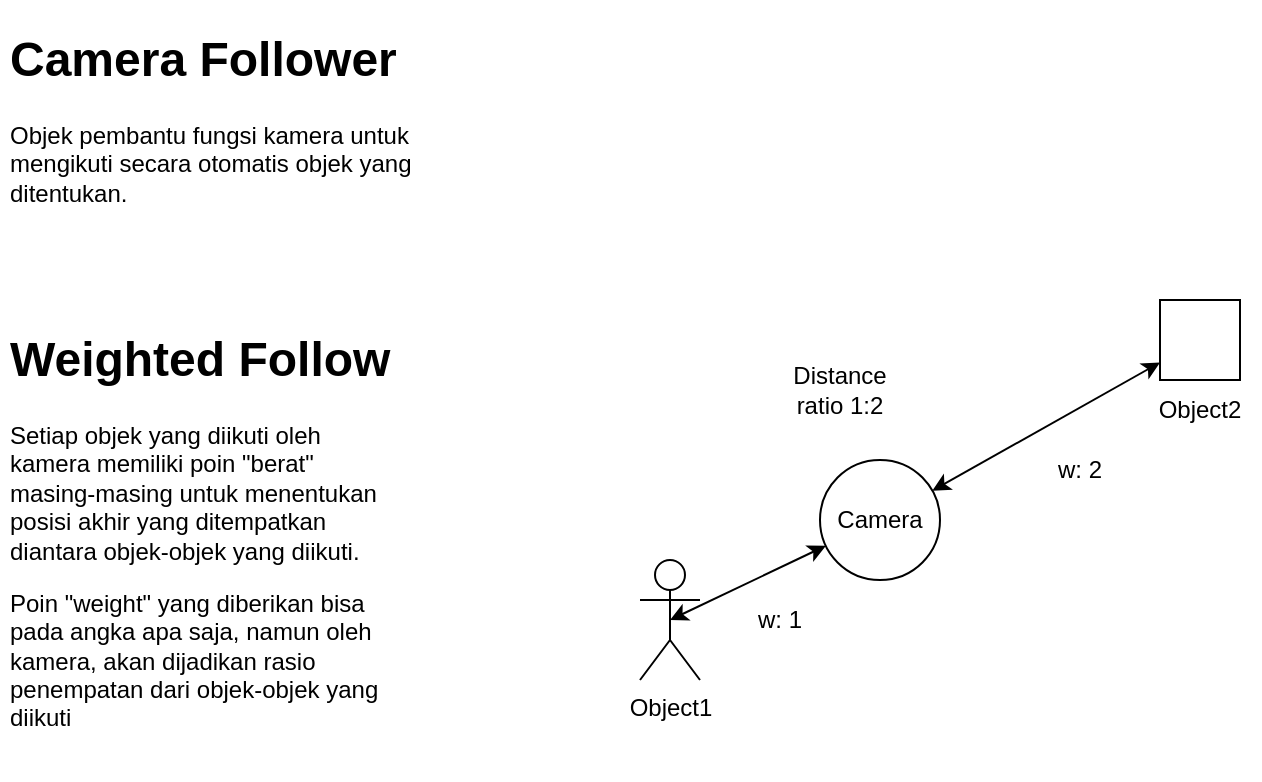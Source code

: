 <mxfile>
    <diagram id="p13XlmOMJs0bmgfRKd9V" name="Page-1">
        <mxGraphModel dx="584" dy="383" grid="1" gridSize="10" guides="1" tooltips="1" connect="1" arrows="1" fold="1" page="1" pageScale="1" pageWidth="850" pageHeight="1100" math="0" shadow="0">
            <root>
                <mxCell id="0"/>
                <mxCell id="1" parent="0"/>
                <mxCell id="2" value="&lt;h1&gt;Camera Follower&lt;/h1&gt;&lt;p&gt;Objek pembantu fungsi kamera untuk mengikuti secara otomatis objek yang ditentukan.&lt;/p&gt;" style="text;html=1;strokeColor=none;fillColor=none;spacing=5;spacingTop=-20;whiteSpace=wrap;overflow=hidden;rounded=0;" vertex="1" parent="1">
                    <mxGeometry x="90" y="80" width="210" height="120" as="geometry"/>
                </mxCell>
                <mxCell id="5" value="&lt;h1&gt;Weighted Follow&lt;/h1&gt;&lt;p&gt;Setiap objek yang diikuti oleh kamera memiliki poin &quot;berat&quot; masing-masing untuk menentukan posisi akhir yang ditempatkan diantara objek-objek yang diikuti.&lt;/p&gt;&lt;p&gt;Poin &quot;weight&quot; yang diberikan bisa pada angka apa saja, namun oleh kamera, akan dijadikan rasio penempatan dari objek-objek yang diikuti&lt;/p&gt;" style="text;html=1;strokeColor=none;fillColor=none;spacing=5;spacingTop=-20;whiteSpace=wrap;overflow=hidden;rounded=0;" vertex="1" parent="1">
                    <mxGeometry x="90" y="230" width="200" height="230" as="geometry"/>
                </mxCell>
                <mxCell id="7" value="Camera" style="ellipse;whiteSpace=wrap;html=1;aspect=fixed;" vertex="1" parent="1">
                    <mxGeometry x="500" y="300" width="60" height="60" as="geometry"/>
                </mxCell>
                <mxCell id="8" value="Object1" style="shape=umlActor;verticalLabelPosition=bottom;verticalAlign=top;html=1;outlineConnect=0;" vertex="1" parent="1">
                    <mxGeometry x="410" y="350" width="30" height="60" as="geometry"/>
                </mxCell>
                <mxCell id="9" value="" style="rounded=0;whiteSpace=wrap;html=1;" vertex="1" parent="1">
                    <mxGeometry x="670" y="220" width="40" height="40" as="geometry"/>
                </mxCell>
                <mxCell id="10" value="Object2" style="text;html=1;strokeColor=none;fillColor=none;align=center;verticalAlign=middle;whiteSpace=wrap;rounded=0;" vertex="1" parent="1">
                    <mxGeometry x="660" y="260" width="60" height="30" as="geometry"/>
                </mxCell>
                <mxCell id="12" value="" style="endArrow=classic;startArrow=classic;html=1;exitX=0.5;exitY=0.5;exitDx=0;exitDy=0;exitPerimeter=0;" edge="1" parent="1" source="8" target="7">
                    <mxGeometry width="50" height="50" relative="1" as="geometry">
                        <mxPoint x="540" y="420" as="sourcePoint"/>
                        <mxPoint x="590" y="370" as="targetPoint"/>
                    </mxGeometry>
                </mxCell>
                <mxCell id="13" value="" style="endArrow=classic;startArrow=classic;html=1;" edge="1" parent="1" source="7" target="9">
                    <mxGeometry width="50" height="50" relative="1" as="geometry">
                        <mxPoint x="540" y="420" as="sourcePoint"/>
                        <mxPoint x="590" y="370" as="targetPoint"/>
                    </mxGeometry>
                </mxCell>
                <mxCell id="14" value="w: 1" style="text;html=1;strokeColor=none;fillColor=none;align=center;verticalAlign=middle;whiteSpace=wrap;rounded=0;" vertex="1" parent="1">
                    <mxGeometry x="450" y="365" width="60" height="30" as="geometry"/>
                </mxCell>
                <mxCell id="15" value="w: 2" style="text;html=1;strokeColor=none;fillColor=none;align=center;verticalAlign=middle;whiteSpace=wrap;rounded=0;" vertex="1" parent="1">
                    <mxGeometry x="600" y="290" width="60" height="30" as="geometry"/>
                </mxCell>
                <mxCell id="16" value="Distance ratio 1:2" style="text;html=1;strokeColor=none;fillColor=none;align=center;verticalAlign=middle;whiteSpace=wrap;rounded=0;" vertex="1" parent="1">
                    <mxGeometry x="480" y="250" width="60" height="30" as="geometry"/>
                </mxCell>
            </root>
        </mxGraphModel>
    </diagram>
</mxfile>